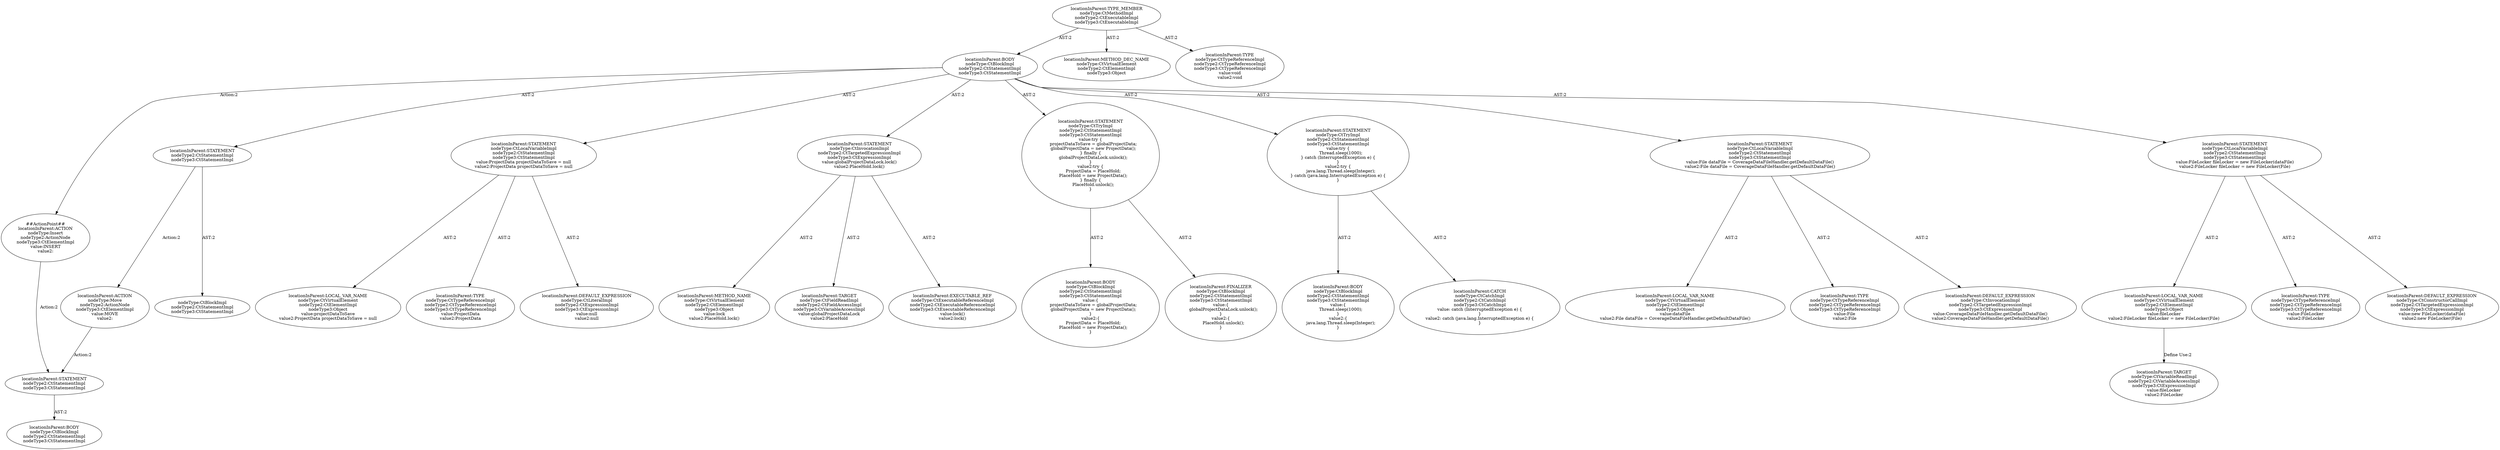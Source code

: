 digraph "Pattern" {
0 [label="##ActionPoint##
locationInParent:ACTION
nodeType:Insert
nodeType2:ActionNode
nodeType3:CtElementImpl
value:INSERT
value2:" shape=ellipse]
1 [label="locationInParent:BODY
nodeType:CtBlockImpl
nodeType2:CtStatementImpl
nodeType3:CtStatementImpl" shape=ellipse]
2 [label="locationInParent:TYPE_MEMBER
nodeType:CtMethodImpl
nodeType2:CtExecutableImpl
nodeType3:CtExecutableImpl" shape=ellipse]
3 [label="locationInParent:METHOD_DEC_NAME
nodeType:CtVirtualElement
nodeType2:CtElementImpl
nodeType3:Object" shape=ellipse]
4 [label="locationInParent:TYPE
nodeType:CtTypeReferenceImpl
nodeType2:CtTypeReferenceImpl
nodeType3:CtTypeReferenceImpl
value:void
value2:void" shape=ellipse]
5 [label="locationInParent:STATEMENT
nodeType:CtLocalVariableImpl
nodeType2:CtStatementImpl
nodeType3:CtStatementImpl
value:ProjectData projectDataToSave = null
value2:ProjectData projectDataToSave = null" shape=ellipse]
6 [label="locationInParent:LOCAL_VAR_NAME
nodeType:CtVirtualElement
nodeType2:CtElementImpl
nodeType3:Object
value:projectDataToSave
value2:ProjectData projectDataToSave = null" shape=ellipse]
7 [label="locationInParent:TYPE
nodeType:CtTypeReferenceImpl
nodeType2:CtTypeReferenceImpl
nodeType3:CtTypeReferenceImpl
value:ProjectData
value2:ProjectData" shape=ellipse]
8 [label="locationInParent:DEFAULT_EXPRESSION
nodeType:CtLiteralImpl
nodeType2:CtExpressionImpl
nodeType3:CtExpressionImpl
value:null
value2:null" shape=ellipse]
9 [label="locationInParent:STATEMENT
nodeType:CtInvocationImpl
nodeType2:CtTargetedExpressionImpl
nodeType3:CtExpressionImpl
value:globalProjectDataLock.lock()
value2:PlaceHold.lock()" shape=ellipse]
10 [label="locationInParent:METHOD_NAME
nodeType:CtVirtualElement
nodeType2:CtElementImpl
nodeType3:Object
value:lock
value2:PlaceHold.lock()" shape=ellipse]
11 [label="locationInParent:TARGET
nodeType:CtFieldReadImpl
nodeType2:CtFieldAccessImpl
nodeType3:CtVariableAccessImpl
value:globalProjectDataLock
value2:PlaceHold" shape=ellipse]
12 [label="locationInParent:EXECUTABLE_REF
nodeType:CtExecutableReferenceImpl
nodeType2:CtExecutableReferenceImpl
nodeType3:CtExecutableReferenceImpl
value:lock()
value2:lock()" shape=ellipse]
13 [label="locationInParent:STATEMENT
nodeType:CtTryImpl
nodeType2:CtStatementImpl
nodeType3:CtStatementImpl
value:try \{
    projectDataToSave = globalProjectData;
    globalProjectData = new ProjectData();
\} finally \{
    globalProjectDataLock.unlock();
\}
value2:try \{
    ProjectData = PlaceHold;
    PlaceHold = new ProjectData();
\} finally \{
    PlaceHold.unlock();
\}" shape=ellipse]
14 [label="locationInParent:BODY
nodeType:CtBlockImpl
nodeType2:CtStatementImpl
nodeType3:CtStatementImpl
value:\{
    projectDataToSave = globalProjectData;
    globalProjectData = new ProjectData();
\}
value2:\{
    ProjectData = PlaceHold;
    PlaceHold = new ProjectData();
\}" shape=ellipse]
15 [label="locationInParent:FINALIZER
nodeType:CtBlockImpl
nodeType2:CtStatementImpl
nodeType3:CtStatementImpl
value:\{
    globalProjectDataLock.unlock();
\}
value2:\{
    PlaceHold.unlock();
\}" shape=ellipse]
16 [label="locationInParent:STATEMENT
nodeType:CtTryImpl
nodeType2:CtStatementImpl
nodeType3:CtStatementImpl
value:try \{
    Thread.sleep(1000);
\} catch (InterruptedException e) \{
\}
value2:try \{
    java.lang.Thread.sleep(Integer);
\} catch (java.lang.InterruptedException e) \{
\}" shape=ellipse]
17 [label="locationInParent:BODY
nodeType:CtBlockImpl
nodeType2:CtStatementImpl
nodeType3:CtStatementImpl
value:\{
    Thread.sleep(1000);
\}
value2:\{
    java.lang.Thread.sleep(Integer);
\}" shape=ellipse]
18 [label="locationInParent:CATCH
nodeType:CtCatchImpl
nodeType2:CtCatchImpl
nodeType3:CtCatchImpl
value: catch (InterruptedException e) \{
\}
value2: catch (java.lang.InterruptedException e) \{
\}" shape=ellipse]
19 [label="locationInParent:STATEMENT
nodeType:CtLocalVariableImpl
nodeType2:CtStatementImpl
nodeType3:CtStatementImpl
value:File dataFile = CoverageDataFileHandler.getDefaultDataFile()
value2:File dataFile = CoverageDataFileHandler.getDefaultDataFile()" shape=ellipse]
20 [label="locationInParent:LOCAL_VAR_NAME
nodeType:CtVirtualElement
nodeType2:CtElementImpl
nodeType3:Object
value:dataFile
value2:File dataFile = CoverageDataFileHandler.getDefaultDataFile()" shape=ellipse]
21 [label="locationInParent:TYPE
nodeType:CtTypeReferenceImpl
nodeType2:CtTypeReferenceImpl
nodeType3:CtTypeReferenceImpl
value:File
value2:File" shape=ellipse]
22 [label="locationInParent:DEFAULT_EXPRESSION
nodeType:CtInvocationImpl
nodeType2:CtTargetedExpressionImpl
nodeType3:CtExpressionImpl
value:CoverageDataFileHandler.getDefaultDataFile()
value2:CoverageDataFileHandler.getDefaultDataFile()" shape=ellipse]
23 [label="locationInParent:STATEMENT
nodeType:CtLocalVariableImpl
nodeType2:CtStatementImpl
nodeType3:CtStatementImpl
value:FileLocker fileLocker = new FileLocker(dataFile)
value2:FileLocker fileLocker = new FileLocker(File)" shape=ellipse]
24 [label="locationInParent:LOCAL_VAR_NAME
nodeType:CtVirtualElement
nodeType2:CtElementImpl
nodeType3:Object
value:fileLocker
value2:FileLocker fileLocker = new FileLocker(File)" shape=ellipse]
25 [label="locationInParent:TYPE
nodeType:CtTypeReferenceImpl
nodeType2:CtTypeReferenceImpl
nodeType3:CtTypeReferenceImpl
value:FileLocker
value2:FileLocker" shape=ellipse]
26 [label="locationInParent:DEFAULT_EXPRESSION
nodeType:CtConstructorCallImpl
nodeType2:CtTargetedExpressionImpl
nodeType3:CtExpressionImpl
value:new FileLocker(dataFile)
value2:new FileLocker(File)" shape=ellipse]
27 [label="locationInParent:STATEMENT
nodeType2:CtStatementImpl
nodeType3:CtStatementImpl" shape=ellipse]
28 [label="nodeType:CtBlockImpl
nodeType2:CtStatementImpl
nodeType3:CtStatementImpl" shape=ellipse]
29 [label="locationInParent:ACTION
nodeType:Move
nodeType2:ActionNode
nodeType3:CtElementImpl
value:MOVE
value2:" shape=ellipse]
30 [label="locationInParent:STATEMENT
nodeType2:CtStatementImpl
nodeType3:CtStatementImpl" shape=ellipse]
31 [label="locationInParent:BODY
nodeType:CtBlockImpl
nodeType2:CtStatementImpl
nodeType3:CtStatementImpl" shape=ellipse]
32 [label="locationInParent:TARGET
nodeType:CtVariableReadImpl
nodeType2:CtVariableAccessImpl
nodeType3:CtExpressionImpl
value:fileLocker
value2:FileLocker" shape=ellipse]
0 -> 30 [label="Action:2"];
1 -> 0 [label="Action:2"];
1 -> 5 [label="AST:2"];
1 -> 9 [label="AST:2"];
1 -> 13 [label="AST:2"];
1 -> 16 [label="AST:2"];
1 -> 19 [label="AST:2"];
1 -> 23 [label="AST:2"];
1 -> 27 [label="AST:2"];
2 -> 1 [label="AST:2"];
2 -> 3 [label="AST:2"];
2 -> 4 [label="AST:2"];
5 -> 6 [label="AST:2"];
5 -> 7 [label="AST:2"];
5 -> 8 [label="AST:2"];
9 -> 10 [label="AST:2"];
9 -> 11 [label="AST:2"];
9 -> 12 [label="AST:2"];
13 -> 14 [label="AST:2"];
13 -> 15 [label="AST:2"];
16 -> 17 [label="AST:2"];
16 -> 18 [label="AST:2"];
19 -> 20 [label="AST:2"];
19 -> 21 [label="AST:2"];
19 -> 22 [label="AST:2"];
23 -> 24 [label="AST:2"];
23 -> 25 [label="AST:2"];
23 -> 26 [label="AST:2"];
24 -> 32 [label="Define Use:2"];
27 -> 28 [label="AST:2"];
27 -> 29 [label="Action:2"];
29 -> 30 [label="Action:2"];
30 -> 31 [label="AST:2"];
}